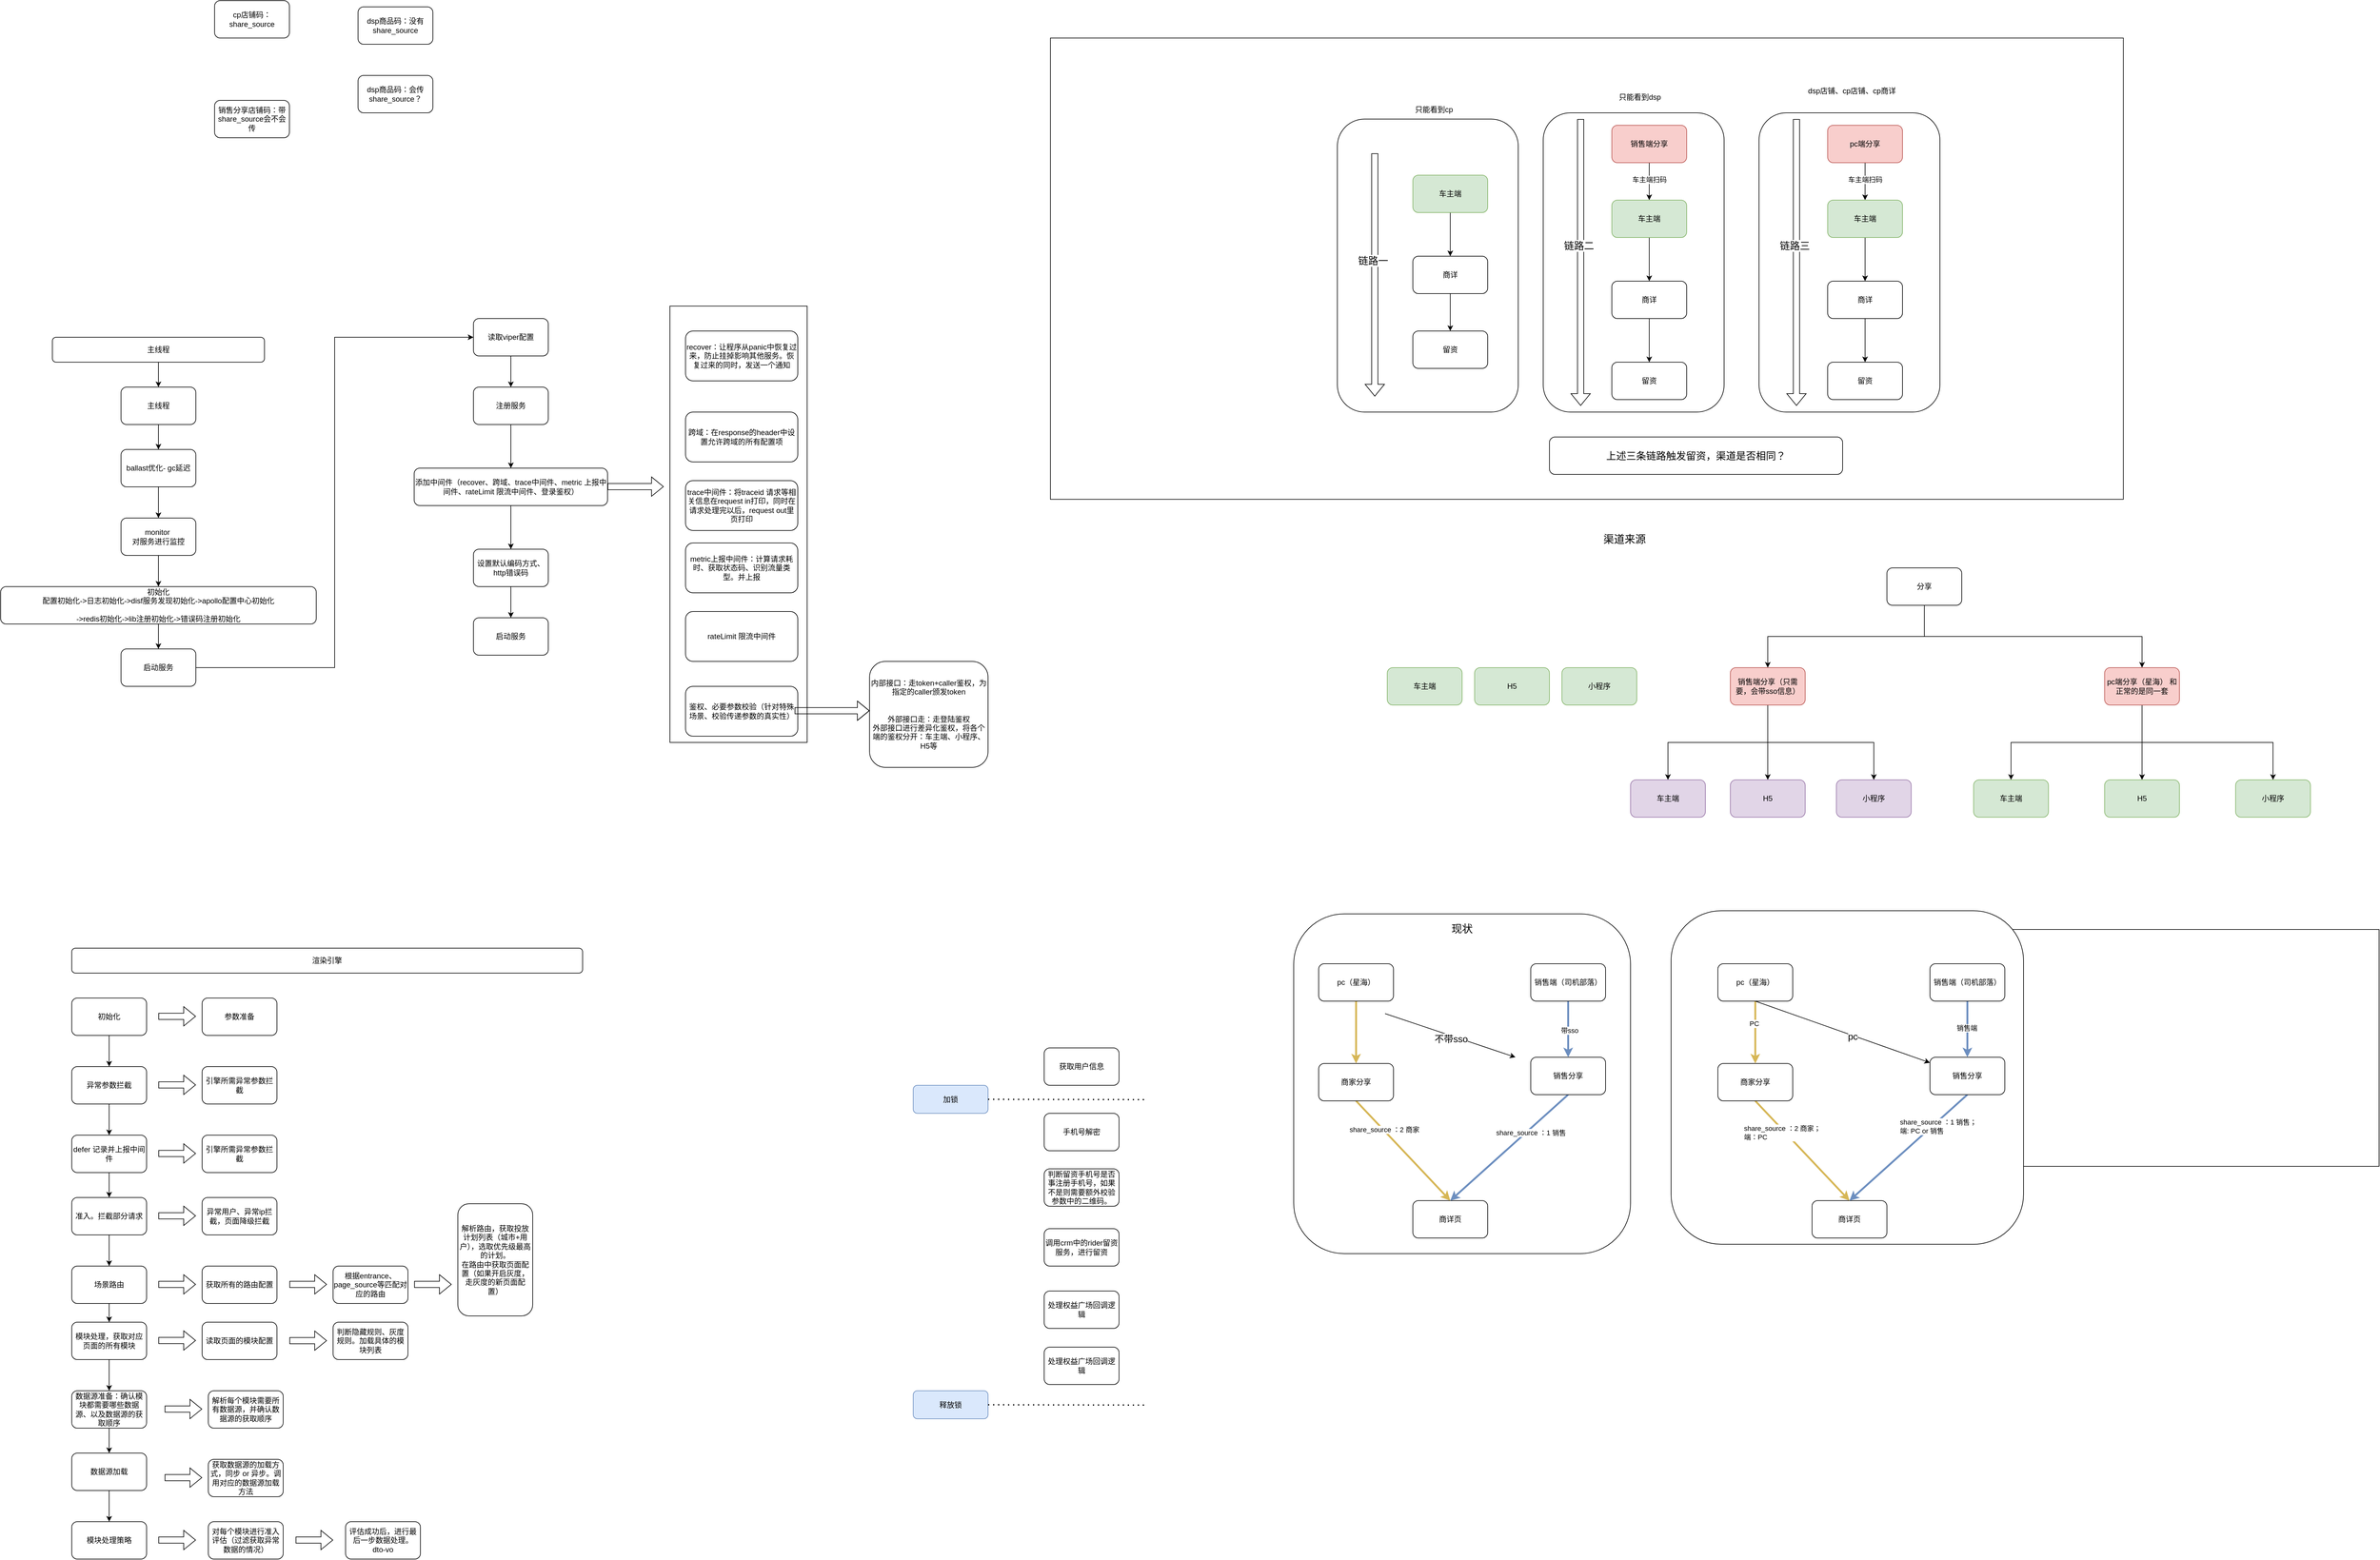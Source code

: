 <mxfile version="24.5.2" type="github">
  <diagram name="第 1 页" id="m2qNsplwGHYHztVNJcIK">
    <mxGraphModel dx="1026" dy="1820" grid="1" gridSize="10" guides="1" tooltips="1" connect="1" arrows="1" fold="1" page="1" pageScale="1" pageWidth="827" pageHeight="1169" math="0" shadow="0">
      <root>
        <mxCell id="0" />
        <mxCell id="1" parent="0" />
        <mxCell id="RBHkO7N98Kv7FP020_PO-78" value="" style="rounded=0;whiteSpace=wrap;html=1;" parent="1" vertex="1">
          <mxGeometry x="1900" y="-120" width="1720" height="740" as="geometry" />
        </mxCell>
        <mxCell id="RBHkO7N98Kv7FP020_PO-65" value="" style="rounded=1;whiteSpace=wrap;html=1;" parent="1" vertex="1">
          <mxGeometry x="2690" width="290" height="480" as="geometry" />
        </mxCell>
        <mxCell id="RBHkO7N98Kv7FP020_PO-64" value="" style="rounded=1;whiteSpace=wrap;html=1;" parent="1" vertex="1">
          <mxGeometry x="2360" y="10" width="290" height="470" as="geometry" />
        </mxCell>
        <mxCell id="RBHkO7N98Kv7FP020_PO-39" value="" style="rounded=0;whiteSpace=wrap;html=1;" parent="1" vertex="1">
          <mxGeometry x="2950" y="1310" width="1080" height="380" as="geometry" />
        </mxCell>
        <mxCell id="RBHkO7N98Kv7FP020_PO-33" value="" style="rounded=1;whiteSpace=wrap;html=1;" parent="1" vertex="1">
          <mxGeometry x="2895" y="1280" width="565" height="535" as="geometry" />
        </mxCell>
        <mxCell id="RBHkO7N98Kv7FP020_PO-32" value="" style="rounded=1;whiteSpace=wrap;html=1;" parent="1" vertex="1">
          <mxGeometry x="2290" y="1285" width="540" height="545" as="geometry" />
        </mxCell>
        <mxCell id="95k89rPFp5nztIDtfaFW-7" value="" style="rounded=0;whiteSpace=wrap;html=1;" parent="1" vertex="1">
          <mxGeometry x="1290" y="310" width="220" height="700" as="geometry" />
        </mxCell>
        <mxCell id="81ZPTf6w29WsHrpijZJo-10" style="edgeStyle=orthogonalEdgeStyle;rounded=0;orthogonalLoop=1;jettySize=auto;html=1;exitX=0.5;exitY=1;exitDx=0;exitDy=0;" parent="1" source="81ZPTf6w29WsHrpijZJo-3" target="81ZPTf6w29WsHrpijZJo-5" edge="1">
          <mxGeometry relative="1" as="geometry" />
        </mxCell>
        <mxCell id="81ZPTf6w29WsHrpijZJo-3" value="主线程" style="rounded=1;whiteSpace=wrap;html=1;" parent="1" vertex="1">
          <mxGeometry x="300" y="360" width="340" height="40" as="geometry" />
        </mxCell>
        <mxCell id="81ZPTf6w29WsHrpijZJo-12" style="edgeStyle=orthogonalEdgeStyle;rounded=0;orthogonalLoop=1;jettySize=auto;html=1;exitX=0.5;exitY=1;exitDx=0;exitDy=0;entryX=0.5;entryY=0;entryDx=0;entryDy=0;" parent="1" source="81ZPTf6w29WsHrpijZJo-4" target="81ZPTf6w29WsHrpijZJo-7" edge="1">
          <mxGeometry relative="1" as="geometry" />
        </mxCell>
        <mxCell id="81ZPTf6w29WsHrpijZJo-4" value="ballast优化- gc延迟" style="rounded=1;whiteSpace=wrap;html=1;" parent="1" vertex="1">
          <mxGeometry x="410" y="540" width="120" height="60" as="geometry" />
        </mxCell>
        <mxCell id="81ZPTf6w29WsHrpijZJo-11" style="edgeStyle=orthogonalEdgeStyle;rounded=0;orthogonalLoop=1;jettySize=auto;html=1;exitX=0.5;exitY=1;exitDx=0;exitDy=0;entryX=0.5;entryY=0;entryDx=0;entryDy=0;" parent="1" source="81ZPTf6w29WsHrpijZJo-5" target="81ZPTf6w29WsHrpijZJo-4" edge="1">
          <mxGeometry relative="1" as="geometry" />
        </mxCell>
        <mxCell id="81ZPTf6w29WsHrpijZJo-5" value="主线程" style="rounded=1;whiteSpace=wrap;html=1;" parent="1" vertex="1">
          <mxGeometry x="410" y="440" width="120" height="60" as="geometry" />
        </mxCell>
        <mxCell id="81ZPTf6w29WsHrpijZJo-19" style="edgeStyle=orthogonalEdgeStyle;rounded=0;orthogonalLoop=1;jettySize=auto;html=1;exitX=0.5;exitY=1;exitDx=0;exitDy=0;" parent="1" source="81ZPTf6w29WsHrpijZJo-6" target="81ZPTf6w29WsHrpijZJo-15" edge="1">
          <mxGeometry relative="1" as="geometry" />
        </mxCell>
        <mxCell id="81ZPTf6w29WsHrpijZJo-6" value="读取viper配置" style="rounded=1;whiteSpace=wrap;html=1;" parent="1" vertex="1">
          <mxGeometry x="975" y="330" width="120" height="60" as="geometry" />
        </mxCell>
        <mxCell id="81ZPTf6w29WsHrpijZJo-13" style="edgeStyle=orthogonalEdgeStyle;rounded=0;orthogonalLoop=1;jettySize=auto;html=1;exitX=0.5;exitY=1;exitDx=0;exitDy=0;entryX=0.5;entryY=0;entryDx=0;entryDy=0;" parent="1" source="81ZPTf6w29WsHrpijZJo-7" target="81ZPTf6w29WsHrpijZJo-8" edge="1">
          <mxGeometry relative="1" as="geometry" />
        </mxCell>
        <mxCell id="81ZPTf6w29WsHrpijZJo-7" value="monitor&amp;nbsp;&lt;div&gt;对服务进行监控&lt;/div&gt;" style="rounded=1;whiteSpace=wrap;html=1;" parent="1" vertex="1">
          <mxGeometry x="410" y="650" width="120" height="60" as="geometry" />
        </mxCell>
        <mxCell id="81ZPTf6w29WsHrpijZJo-14" style="edgeStyle=orthogonalEdgeStyle;rounded=0;orthogonalLoop=1;jettySize=auto;html=1;exitX=0.5;exitY=1;exitDx=0;exitDy=0;" parent="1" source="81ZPTf6w29WsHrpijZJo-8" target="81ZPTf6w29WsHrpijZJo-9" edge="1">
          <mxGeometry relative="1" as="geometry" />
        </mxCell>
        <mxCell id="81ZPTf6w29WsHrpijZJo-8" value="初始化&lt;div&gt;&lt;div&gt;配置初始化-&amp;gt;日志初始化-&amp;gt;disf服务发现初始化-&amp;gt;apollo配置中心初始化&lt;/div&gt;&lt;div&gt;&amp;nbsp; &amp;nbsp;&amp;nbsp;&lt;/div&gt;&lt;div&gt;-&amp;gt;redis初始化-&amp;gt;lib注册初始化-&amp;gt;错误码注册初始化&lt;/div&gt;&lt;/div&gt;" style="rounded=1;whiteSpace=wrap;html=1;" parent="1" vertex="1">
          <mxGeometry x="217" y="760" width="506" height="60" as="geometry" />
        </mxCell>
        <mxCell id="81ZPTf6w29WsHrpijZJo-18" style="rounded=0;orthogonalLoop=1;jettySize=auto;html=1;exitX=1;exitY=0.5;exitDx=0;exitDy=0;entryX=0;entryY=0.5;entryDx=0;entryDy=0;edgeStyle=orthogonalEdgeStyle;" parent="1" source="81ZPTf6w29WsHrpijZJo-9" target="81ZPTf6w29WsHrpijZJo-6" edge="1">
          <mxGeometry relative="1" as="geometry" />
        </mxCell>
        <mxCell id="81ZPTf6w29WsHrpijZJo-9" value="启动服务" style="rounded=1;whiteSpace=wrap;html=1;" parent="1" vertex="1">
          <mxGeometry x="410" y="860" width="120" height="60" as="geometry" />
        </mxCell>
        <mxCell id="81ZPTf6w29WsHrpijZJo-20" style="edgeStyle=orthogonalEdgeStyle;rounded=0;orthogonalLoop=1;jettySize=auto;html=1;exitX=0.5;exitY=1;exitDx=0;exitDy=0;" parent="1" source="81ZPTf6w29WsHrpijZJo-15" target="81ZPTf6w29WsHrpijZJo-16" edge="1">
          <mxGeometry relative="1" as="geometry" />
        </mxCell>
        <mxCell id="81ZPTf6w29WsHrpijZJo-15" value="注册服务" style="rounded=1;whiteSpace=wrap;html=1;" parent="1" vertex="1">
          <mxGeometry x="975" y="440" width="120" height="60" as="geometry" />
        </mxCell>
        <mxCell id="81ZPTf6w29WsHrpijZJo-21" style="edgeStyle=orthogonalEdgeStyle;rounded=0;orthogonalLoop=1;jettySize=auto;html=1;exitX=0.5;exitY=1;exitDx=0;exitDy=0;entryX=0.5;entryY=0;entryDx=0;entryDy=0;" parent="1" source="81ZPTf6w29WsHrpijZJo-16" target="81ZPTf6w29WsHrpijZJo-17" edge="1">
          <mxGeometry relative="1" as="geometry" />
        </mxCell>
        <mxCell id="81ZPTf6w29WsHrpijZJo-16" value="添加中间件（recover、跨域、trace中间件、metric 上报中间件、rateLimit 限流中间件、登录鉴权）" style="rounded=1;whiteSpace=wrap;html=1;" parent="1" vertex="1">
          <mxGeometry x="880" y="570" width="310" height="60" as="geometry" />
        </mxCell>
        <mxCell id="gUGXTbBGe3uuQuenIkA3-2" style="edgeStyle=orthogonalEdgeStyle;rounded=0;orthogonalLoop=1;jettySize=auto;html=1;exitX=0.5;exitY=1;exitDx=0;exitDy=0;" parent="1" source="81ZPTf6w29WsHrpijZJo-17" target="gUGXTbBGe3uuQuenIkA3-1" edge="1">
          <mxGeometry relative="1" as="geometry" />
        </mxCell>
        <mxCell id="81ZPTf6w29WsHrpijZJo-17" value="设置默认编码方式、http错误码" style="rounded=1;whiteSpace=wrap;html=1;" parent="1" vertex="1">
          <mxGeometry x="975" y="700" width="120" height="60" as="geometry" />
        </mxCell>
        <mxCell id="gUGXTbBGe3uuQuenIkA3-1" value="启动服务" style="rounded=1;whiteSpace=wrap;html=1;" parent="1" vertex="1">
          <mxGeometry x="975" y="810" width="120" height="60" as="geometry" />
        </mxCell>
        <mxCell id="gUGXTbBGe3uuQuenIkA3-3" value="渲染引擎" style="rounded=1;whiteSpace=wrap;html=1;" parent="1" vertex="1">
          <mxGeometry x="331" y="1340" width="819" height="40" as="geometry" />
        </mxCell>
        <mxCell id="gUGXTbBGe3uuQuenIkA3-8" value="" style="shape=flexArrow;endArrow=classic;html=1;rounded=0;" parent="1" edge="1">
          <mxGeometry width="50" height="50" relative="1" as="geometry">
            <mxPoint x="1190" y="599.58" as="sourcePoint" />
            <mxPoint x="1280" y="599.58" as="targetPoint" />
          </mxGeometry>
        </mxCell>
        <mxCell id="gUGXTbBGe3uuQuenIkA3-9" value="recover：让程序从panic中恢复过来，防止挂掉影响其他服务。恢复过来的同时，发送一个通知" style="rounded=1;whiteSpace=wrap;html=1;" parent="1" vertex="1">
          <mxGeometry x="1315" y="350" width="180" height="80" as="geometry" />
        </mxCell>
        <mxCell id="gUGXTbBGe3uuQuenIkA3-10" value="trace中间件：将traceid 请求等相关信息在request in打印，同时在请求处理完以后，request out里页打印" style="rounded=1;whiteSpace=wrap;html=1;" parent="1" vertex="1">
          <mxGeometry x="1315" y="590" width="180" height="80" as="geometry" />
        </mxCell>
        <mxCell id="gUGXTbBGe3uuQuenIkA3-11" value="跨域：在response的header中设置允许跨域的所有配置项" style="rounded=1;whiteSpace=wrap;html=1;" parent="1" vertex="1">
          <mxGeometry x="1315" y="480" width="180" height="80" as="geometry" />
        </mxCell>
        <mxCell id="95k89rPFp5nztIDtfaFW-2" value="metric上报中间件：计算请求耗时、获取状态码、识别流量类型。并上报" style="rounded=1;whiteSpace=wrap;html=1;" parent="1" vertex="1">
          <mxGeometry x="1315" y="690" width="180" height="80" as="geometry" />
        </mxCell>
        <mxCell id="95k89rPFp5nztIDtfaFW-3" value="rateLimit 限流中间件" style="rounded=1;whiteSpace=wrap;html=1;" parent="1" vertex="1">
          <mxGeometry x="1315" y="800" width="180" height="80" as="geometry" />
        </mxCell>
        <mxCell id="95k89rPFp5nztIDtfaFW-4" value="鉴权、必要参数校验（针对特殊场景、校验传递参数的真实性）" style="rounded=1;whiteSpace=wrap;html=1;" parent="1" vertex="1">
          <mxGeometry x="1315" y="920" width="180" height="80" as="geometry" />
        </mxCell>
        <mxCell id="95k89rPFp5nztIDtfaFW-5" value="" style="shape=flexArrow;endArrow=classic;html=1;rounded=0;" parent="1" edge="1">
          <mxGeometry width="50" height="50" relative="1" as="geometry">
            <mxPoint x="1490" y="959.17" as="sourcePoint" />
            <mxPoint x="1610" y="959.17" as="targetPoint" />
            <Array as="points">
              <mxPoint x="1505" y="959.17" />
            </Array>
          </mxGeometry>
        </mxCell>
        <mxCell id="95k89rPFp5nztIDtfaFW-6" value="内部接口：走token+caller鉴权，为指定的caller颁发token&lt;div&gt;&lt;span style=&quot;background-color: initial;&quot;&gt;&lt;br&gt;&lt;/span&gt;&lt;/div&gt;&lt;div&gt;&lt;span style=&quot;background-color: initial;&quot;&gt;&lt;br&gt;&lt;/span&gt;&lt;/div&gt;&lt;div&gt;&lt;span style=&quot;background-color: initial;&quot;&gt;外部接口走：走登陆鉴权&lt;/span&gt;&lt;div&gt;外部接口进行差异化鉴权，将各个端的鉴权分开：车主端、小程序、H5等&lt;/div&gt;&lt;/div&gt;" style="rounded=1;whiteSpace=wrap;html=1;" parent="1" vertex="1">
          <mxGeometry x="1610" y="880" width="190" height="170" as="geometry" />
        </mxCell>
        <mxCell id="95k89rPFp5nztIDtfaFW-16" style="edgeStyle=orthogonalEdgeStyle;rounded=0;orthogonalLoop=1;jettySize=auto;html=1;exitX=0.5;exitY=1;exitDx=0;exitDy=0;" parent="1" source="95k89rPFp5nztIDtfaFW-9" target="95k89rPFp5nztIDtfaFW-10" edge="1">
          <mxGeometry relative="1" as="geometry" />
        </mxCell>
        <mxCell id="95k89rPFp5nztIDtfaFW-9" value="初始化" style="rounded=1;whiteSpace=wrap;html=1;" parent="1" vertex="1">
          <mxGeometry x="331" y="1420" width="120" height="60" as="geometry" />
        </mxCell>
        <mxCell id="95k89rPFp5nztIDtfaFW-17" style="edgeStyle=orthogonalEdgeStyle;rounded=0;orthogonalLoop=1;jettySize=auto;html=1;exitX=0.5;exitY=1;exitDx=0;exitDy=0;" parent="1" source="95k89rPFp5nztIDtfaFW-10" target="95k89rPFp5nztIDtfaFW-11" edge="1">
          <mxGeometry relative="1" as="geometry" />
        </mxCell>
        <mxCell id="95k89rPFp5nztIDtfaFW-10" value="异常参数拦截" style="rounded=1;whiteSpace=wrap;html=1;" parent="1" vertex="1">
          <mxGeometry x="331" y="1530" width="120" height="60" as="geometry" />
        </mxCell>
        <mxCell id="95k89rPFp5nztIDtfaFW-18" style="edgeStyle=orthogonalEdgeStyle;rounded=0;orthogonalLoop=1;jettySize=auto;html=1;exitX=0.5;exitY=1;exitDx=0;exitDy=0;" parent="1" source="95k89rPFp5nztIDtfaFW-11" target="95k89rPFp5nztIDtfaFW-12" edge="1">
          <mxGeometry relative="1" as="geometry" />
        </mxCell>
        <mxCell id="95k89rPFp5nztIDtfaFW-11" value="defer 记录并上报中间件" style="rounded=1;whiteSpace=wrap;html=1;" parent="1" vertex="1">
          <mxGeometry x="331" y="1640" width="120" height="60" as="geometry" />
        </mxCell>
        <mxCell id="95k89rPFp5nztIDtfaFW-19" style="edgeStyle=orthogonalEdgeStyle;rounded=0;orthogonalLoop=1;jettySize=auto;html=1;exitX=0.5;exitY=1;exitDx=0;exitDy=0;" parent="1" source="95k89rPFp5nztIDtfaFW-12" target="95k89rPFp5nztIDtfaFW-13" edge="1">
          <mxGeometry relative="1" as="geometry" />
        </mxCell>
        <mxCell id="95k89rPFp5nztIDtfaFW-12" value="准入。拦截部分请求&lt;span style=&quot;color: rgba(0, 0, 0, 0); font-family: monospace; font-size: 0px; text-align: start; text-wrap: nowrap;&quot;&gt;%3CmxGraphModel%3E%3Croot%3E%3CmxCell%20id%3D%220%22%2F%3E%3CmxCell%20id%3D%221%22%20parent%3D%220%22%2F%3E%3CmxCell%20id%3D%222%22%20value%3D%22defer%20%E8%AE%B0%E5%BD%95%E5%B9%B6%E4%B8%8A%E6%8A%A5%E4%B8%AD%E9%97%B4%E4%BB%B6%22%20style%3D%22rounded%3D1%3BwhiteSpace%3Dwrap%3Bhtml%3D1%3B%22%20vertex%3D%221%22%20parent%3D%221%22%3E%3CmxGeometry%20x%3D%22680%22%20y%3D%221420%22%20width%3D%22120%22%20height%3D%2260%22%20as%3D%22geometry%22%2F%3E%3C%2FmxCell%3E%3C%2Froot%3E%3C%2FmxGraphModel%3E&lt;/span&gt;" style="rounded=1;whiteSpace=wrap;html=1;" parent="1" vertex="1">
          <mxGeometry x="331" y="1740" width="120" height="60" as="geometry" />
        </mxCell>
        <mxCell id="95k89rPFp5nztIDtfaFW-20" style="edgeStyle=orthogonalEdgeStyle;rounded=0;orthogonalLoop=1;jettySize=auto;html=1;exitX=0.5;exitY=1;exitDx=0;exitDy=0;" parent="1" source="95k89rPFp5nztIDtfaFW-13" target="95k89rPFp5nztIDtfaFW-14" edge="1">
          <mxGeometry relative="1" as="geometry" />
        </mxCell>
        <mxCell id="95k89rPFp5nztIDtfaFW-13" value="场景路由" style="rounded=1;whiteSpace=wrap;html=1;" parent="1" vertex="1">
          <mxGeometry x="331" y="1850" width="120" height="60" as="geometry" />
        </mxCell>
        <mxCell id="95k89rPFp5nztIDtfaFW-21" style="edgeStyle=orthogonalEdgeStyle;rounded=0;orthogonalLoop=1;jettySize=auto;html=1;exitX=0.5;exitY=1;exitDx=0;exitDy=0;" parent="1" source="95k89rPFp5nztIDtfaFW-14" target="95k89rPFp5nztIDtfaFW-22" edge="1">
          <mxGeometry relative="1" as="geometry">
            <mxPoint x="391.0" y="2050" as="targetPoint" />
          </mxGeometry>
        </mxCell>
        <mxCell id="95k89rPFp5nztIDtfaFW-14" value="模块处理，获取对应页面的所有模块" style="rounded=1;whiteSpace=wrap;html=1;" parent="1" vertex="1">
          <mxGeometry x="331" y="1940" width="120" height="60" as="geometry" />
        </mxCell>
        <mxCell id="95k89rPFp5nztIDtfaFW-25" style="edgeStyle=orthogonalEdgeStyle;rounded=0;orthogonalLoop=1;jettySize=auto;html=1;exitX=0.5;exitY=1;exitDx=0;exitDy=0;" parent="1" source="95k89rPFp5nztIDtfaFW-22" target="95k89rPFp5nztIDtfaFW-24" edge="1">
          <mxGeometry relative="1" as="geometry" />
        </mxCell>
        <mxCell id="95k89rPFp5nztIDtfaFW-22" value="数据源准备：确认模块都需要哪些数据源、以及数据源的获取顺序" style="rounded=1;whiteSpace=wrap;html=1;" parent="1" vertex="1">
          <mxGeometry x="331" y="2050" width="120" height="60" as="geometry" />
        </mxCell>
        <mxCell id="95k89rPFp5nztIDtfaFW-27" style="edgeStyle=orthogonalEdgeStyle;rounded=0;orthogonalLoop=1;jettySize=auto;html=1;exitX=0.5;exitY=1;exitDx=0;exitDy=0;" parent="1" source="95k89rPFp5nztIDtfaFW-24" target="95k89rPFp5nztIDtfaFW-26" edge="1">
          <mxGeometry relative="1" as="geometry" />
        </mxCell>
        <mxCell id="95k89rPFp5nztIDtfaFW-24" value="数据源加载" style="rounded=1;whiteSpace=wrap;html=1;" parent="1" vertex="1">
          <mxGeometry x="331" y="2150" width="120" height="60" as="geometry" />
        </mxCell>
        <mxCell id="95k89rPFp5nztIDtfaFW-26" value="模块处理策略" style="rounded=1;whiteSpace=wrap;html=1;" parent="1" vertex="1">
          <mxGeometry x="331" y="2260" width="120" height="60" as="geometry" />
        </mxCell>
        <mxCell id="95k89rPFp5nztIDtfaFW-29" value="" style="shape=flexArrow;endArrow=classic;html=1;rounded=0;" parent="1" edge="1">
          <mxGeometry width="50" height="50" relative="1" as="geometry">
            <mxPoint x="470" y="1449.33" as="sourcePoint" />
            <mxPoint x="530" y="1449.33" as="targetPoint" />
          </mxGeometry>
        </mxCell>
        <mxCell id="95k89rPFp5nztIDtfaFW-30" value="参数准备" style="rounded=1;whiteSpace=wrap;html=1;" parent="1" vertex="1">
          <mxGeometry x="540" y="1420" width="120" height="60" as="geometry" />
        </mxCell>
        <mxCell id="95k89rPFp5nztIDtfaFW-31" value="" style="shape=flexArrow;endArrow=classic;html=1;rounded=0;" parent="1" edge="1">
          <mxGeometry width="50" height="50" relative="1" as="geometry">
            <mxPoint x="470" y="1559.33" as="sourcePoint" />
            <mxPoint x="530" y="1559.33" as="targetPoint" />
          </mxGeometry>
        </mxCell>
        <mxCell id="95k89rPFp5nztIDtfaFW-32" value="引擎所需异常参数拦截" style="rounded=1;whiteSpace=wrap;html=1;" parent="1" vertex="1">
          <mxGeometry x="540" y="1530" width="120" height="60" as="geometry" />
        </mxCell>
        <mxCell id="95k89rPFp5nztIDtfaFW-33" value="" style="shape=flexArrow;endArrow=classic;html=1;rounded=0;" parent="1" edge="1">
          <mxGeometry width="50" height="50" relative="1" as="geometry">
            <mxPoint x="470" y="1669.33" as="sourcePoint" />
            <mxPoint x="530" y="1669.33" as="targetPoint" />
          </mxGeometry>
        </mxCell>
        <mxCell id="95k89rPFp5nztIDtfaFW-34" value="引擎所需异常参数拦截" style="rounded=1;whiteSpace=wrap;html=1;" parent="1" vertex="1">
          <mxGeometry x="540" y="1640" width="120" height="60" as="geometry" />
        </mxCell>
        <mxCell id="95k89rPFp5nztIDtfaFW-35" value="" style="shape=flexArrow;endArrow=classic;html=1;rounded=0;" parent="1" edge="1">
          <mxGeometry width="50" height="50" relative="1" as="geometry">
            <mxPoint x="470" y="1769.33" as="sourcePoint" />
            <mxPoint x="530" y="1769.33" as="targetPoint" />
          </mxGeometry>
        </mxCell>
        <mxCell id="95k89rPFp5nztIDtfaFW-36" value="异常用户、异常ip拦截，页面降级拦截" style="rounded=1;whiteSpace=wrap;html=1;" parent="1" vertex="1">
          <mxGeometry x="540" y="1740" width="120" height="60" as="geometry" />
        </mxCell>
        <mxCell id="95k89rPFp5nztIDtfaFW-38" value="" style="shape=flexArrow;endArrow=classic;html=1;rounded=0;" parent="1" edge="1">
          <mxGeometry width="50" height="50" relative="1" as="geometry">
            <mxPoint x="470" y="1879.33" as="sourcePoint" />
            <mxPoint x="530" y="1879.33" as="targetPoint" />
          </mxGeometry>
        </mxCell>
        <mxCell id="95k89rPFp5nztIDtfaFW-39" value="获取所有的路由配置" style="rounded=1;whiteSpace=wrap;html=1;" parent="1" vertex="1">
          <mxGeometry x="540" y="1850" width="120" height="60" as="geometry" />
        </mxCell>
        <mxCell id="95k89rPFp5nztIDtfaFW-41" value="" style="shape=flexArrow;endArrow=classic;html=1;rounded=0;" parent="1" edge="1">
          <mxGeometry width="50" height="50" relative="1" as="geometry">
            <mxPoint x="680" y="1879.33" as="sourcePoint" />
            <mxPoint x="740" y="1879.33" as="targetPoint" />
          </mxGeometry>
        </mxCell>
        <mxCell id="95k89rPFp5nztIDtfaFW-42" value="根据entrance、page_source等匹配对应的路由" style="rounded=1;whiteSpace=wrap;html=1;" parent="1" vertex="1">
          <mxGeometry x="750" y="1850" width="120" height="60" as="geometry" />
        </mxCell>
        <mxCell id="95k89rPFp5nztIDtfaFW-44" value="" style="shape=flexArrow;endArrow=classic;html=1;rounded=0;" parent="1" edge="1">
          <mxGeometry width="50" height="50" relative="1" as="geometry">
            <mxPoint x="880" y="1879.33" as="sourcePoint" />
            <mxPoint x="940" y="1879.33" as="targetPoint" />
          </mxGeometry>
        </mxCell>
        <mxCell id="95k89rPFp5nztIDtfaFW-45" value="解析路由，获取投放计划列表（城市+用户），选取优先级最高的计划。&lt;div&gt;在路由中获取页面配置（如果开启灰度，走灰度的新页面配置）&lt;br&gt;&lt;/div&gt;" style="rounded=1;whiteSpace=wrap;html=1;" parent="1" vertex="1">
          <mxGeometry x="950" y="1750" width="120" height="180" as="geometry" />
        </mxCell>
        <mxCell id="95k89rPFp5nztIDtfaFW-48" value="" style="shape=flexArrow;endArrow=classic;html=1;rounded=0;" parent="1" edge="1">
          <mxGeometry width="50" height="50" relative="1" as="geometry">
            <mxPoint x="470" y="1969.33" as="sourcePoint" />
            <mxPoint x="530" y="1969.33" as="targetPoint" />
          </mxGeometry>
        </mxCell>
        <mxCell id="95k89rPFp5nztIDtfaFW-49" value="读取页面的模块配置" style="rounded=1;whiteSpace=wrap;html=1;" parent="1" vertex="1">
          <mxGeometry x="540" y="1940" width="120" height="60" as="geometry" />
        </mxCell>
        <mxCell id="95k89rPFp5nztIDtfaFW-50" value="判断隐藏规则、灰度规则。加载具体的模块列表" style="rounded=1;whiteSpace=wrap;html=1;" parent="1" vertex="1">
          <mxGeometry x="750" y="1940" width="120" height="60" as="geometry" />
        </mxCell>
        <mxCell id="95k89rPFp5nztIDtfaFW-51" value="" style="shape=flexArrow;endArrow=classic;html=1;rounded=0;" parent="1" edge="1">
          <mxGeometry width="50" height="50" relative="1" as="geometry">
            <mxPoint x="680" y="1969.62" as="sourcePoint" />
            <mxPoint x="740" y="1969.62" as="targetPoint" />
          </mxGeometry>
        </mxCell>
        <mxCell id="95k89rPFp5nztIDtfaFW-54" value="" style="shape=flexArrow;endArrow=classic;html=1;rounded=0;" parent="1" edge="1">
          <mxGeometry width="50" height="50" relative="1" as="geometry">
            <mxPoint x="480" y="2079.33" as="sourcePoint" />
            <mxPoint x="540" y="2079.33" as="targetPoint" />
          </mxGeometry>
        </mxCell>
        <mxCell id="95k89rPFp5nztIDtfaFW-55" value="解析每个模块需要所有数据源，并确认数据源的获取顺序" style="rounded=1;whiteSpace=wrap;html=1;" parent="1" vertex="1">
          <mxGeometry x="550" y="2050" width="120" height="60" as="geometry" />
        </mxCell>
        <mxCell id="95k89rPFp5nztIDtfaFW-57" value="" style="shape=flexArrow;endArrow=classic;html=1;rounded=0;" parent="1" edge="1">
          <mxGeometry width="50" height="50" relative="1" as="geometry">
            <mxPoint x="480" y="2189.33" as="sourcePoint" />
            <mxPoint x="540" y="2189.33" as="targetPoint" />
          </mxGeometry>
        </mxCell>
        <mxCell id="95k89rPFp5nztIDtfaFW-58" value="获取数据源的加载方式，同步 or 异步。调用对应的数据源加载方法" style="rounded=1;whiteSpace=wrap;html=1;" parent="1" vertex="1">
          <mxGeometry x="550" y="2160" width="120" height="60" as="geometry" />
        </mxCell>
        <mxCell id="95k89rPFp5nztIDtfaFW-59" value="对每个模块进行准入评估（过滤获取异常数据的情况）" style="rounded=1;whiteSpace=wrap;html=1;" parent="1" vertex="1">
          <mxGeometry x="550" y="2260" width="120" height="60" as="geometry" />
        </mxCell>
        <mxCell id="95k89rPFp5nztIDtfaFW-60" value="" style="shape=flexArrow;endArrow=classic;html=1;rounded=0;" parent="1" edge="1">
          <mxGeometry width="50" height="50" relative="1" as="geometry">
            <mxPoint x="470" y="2289.47" as="sourcePoint" />
            <mxPoint x="530" y="2289.47" as="targetPoint" />
          </mxGeometry>
        </mxCell>
        <mxCell id="95k89rPFp5nztIDtfaFW-61" value="评估成功后，进行最后一步数据处理。&lt;div&gt;dto-vo&lt;/div&gt;" style="rounded=1;whiteSpace=wrap;html=1;" parent="1" vertex="1">
          <mxGeometry x="770" y="2260" width="120" height="60" as="geometry" />
        </mxCell>
        <mxCell id="95k89rPFp5nztIDtfaFW-62" value="" style="shape=flexArrow;endArrow=classic;html=1;rounded=0;" parent="1" edge="1">
          <mxGeometry width="50" height="50" relative="1" as="geometry">
            <mxPoint x="690" y="2289.47" as="sourcePoint" />
            <mxPoint x="750" y="2289.47" as="targetPoint" />
          </mxGeometry>
        </mxCell>
        <mxCell id="RKi0RXdLV3BBvAYUonXw-1" value="获取用户信息" style="rounded=1;whiteSpace=wrap;html=1;" parent="1" vertex="1">
          <mxGeometry x="1890" y="1500" width="120" height="60" as="geometry" />
        </mxCell>
        <mxCell id="RKi0RXdLV3BBvAYUonXw-2" value="加锁" style="rounded=1;whiteSpace=wrap;html=1;fillColor=#dae8fc;strokeColor=#6c8ebf;" parent="1" vertex="1">
          <mxGeometry x="1680" y="1560" width="120" height="45" as="geometry" />
        </mxCell>
        <mxCell id="RKi0RXdLV3BBvAYUonXw-3" value="手机号解密" style="rounded=1;whiteSpace=wrap;html=1;" parent="1" vertex="1">
          <mxGeometry x="1890" y="1605" width="120" height="60" as="geometry" />
        </mxCell>
        <mxCell id="RKi0RXdLV3BBvAYUonXw-4" value="" style="endArrow=none;dashed=1;html=1;dashPattern=1 3;strokeWidth=2;rounded=0;exitX=1;exitY=0.5;exitDx=0;exitDy=0;" parent="1" source="RKi0RXdLV3BBvAYUonXw-2" edge="1">
          <mxGeometry width="50" height="50" relative="1" as="geometry">
            <mxPoint x="1800" y="1705" as="sourcePoint" />
            <mxPoint x="2050" y="1583" as="targetPoint" />
          </mxGeometry>
        </mxCell>
        <mxCell id="RKi0RXdLV3BBvAYUonXw-5" value="判断留资手机号是否事注册手机号，如果不是则需要额外校验参数中的二维码。" style="rounded=1;whiteSpace=wrap;html=1;" parent="1" vertex="1">
          <mxGeometry x="1890" y="1694" width="120" height="60" as="geometry" />
        </mxCell>
        <mxCell id="RKi0RXdLV3BBvAYUonXw-6" value="调用crm中的rider留资服务，进行留资" style="rounded=1;whiteSpace=wrap;html=1;" parent="1" vertex="1">
          <mxGeometry x="1890" y="1790" width="120" height="60" as="geometry" />
        </mxCell>
        <mxCell id="RKi0RXdLV3BBvAYUonXw-7" value="处理权益广场回调逻辑" style="rounded=1;whiteSpace=wrap;html=1;" parent="1" vertex="1">
          <mxGeometry x="1890" y="1890" width="120" height="60" as="geometry" />
        </mxCell>
        <mxCell id="RKi0RXdLV3BBvAYUonXw-8" value="释放锁" style="rounded=1;whiteSpace=wrap;html=1;fillColor=#dae8fc;strokeColor=#6c8ebf;" parent="1" vertex="1">
          <mxGeometry x="1680" y="2050" width="120" height="45" as="geometry" />
        </mxCell>
        <mxCell id="RKi0RXdLV3BBvAYUonXw-9" value="" style="endArrow=none;dashed=1;html=1;dashPattern=1 3;strokeWidth=2;rounded=0;exitX=1;exitY=0.5;exitDx=0;exitDy=0;" parent="1" source="RKi0RXdLV3BBvAYUonXw-8" edge="1">
          <mxGeometry width="50" height="50" relative="1" as="geometry">
            <mxPoint x="1800" y="2195" as="sourcePoint" />
            <mxPoint x="2050" y="2073" as="targetPoint" />
          </mxGeometry>
        </mxCell>
        <mxCell id="RKi0RXdLV3BBvAYUonXw-10" value="处理权益广场回调逻辑" style="rounded=1;whiteSpace=wrap;html=1;" parent="1" vertex="1">
          <mxGeometry x="1890" y="1980" width="120" height="60" as="geometry" />
        </mxCell>
        <mxCell id="RBHkO7N98Kv7FP020_PO-2" value="商详页" style="rounded=1;whiteSpace=wrap;html=1;" parent="1" vertex="1">
          <mxGeometry x="2481" y="1745" width="120" height="60" as="geometry" />
        </mxCell>
        <mxCell id="RBHkO7N98Kv7FP020_PO-11" style="rounded=0;orthogonalLoop=1;jettySize=auto;html=1;exitX=0.5;exitY=1;exitDx=0;exitDy=0;entryX=0.5;entryY=0;entryDx=0;entryDy=0;strokeWidth=3;fillColor=#fff2cc;strokeColor=#d6b656;" parent="1" source="RBHkO7N98Kv7FP020_PO-4" target="RBHkO7N98Kv7FP020_PO-2" edge="1">
          <mxGeometry relative="1" as="geometry" />
        </mxCell>
        <mxCell id="RBHkO7N98Kv7FP020_PO-13" value="share_source ：2 商家" style="edgeLabel;html=1;align=center;verticalAlign=middle;resizable=0;points=[];" parent="RBHkO7N98Kv7FP020_PO-11" vertex="1" connectable="0">
          <mxGeometry x="-0.425" y="1" relative="1" as="geometry">
            <mxPoint as="offset" />
          </mxGeometry>
        </mxCell>
        <mxCell id="RBHkO7N98Kv7FP020_PO-4" value="商家分享" style="rounded=1;whiteSpace=wrap;html=1;" parent="1" vertex="1">
          <mxGeometry x="2330" y="1525" width="120" height="60" as="geometry" />
        </mxCell>
        <mxCell id="RBHkO7N98Kv7FP020_PO-12" style="rounded=0;orthogonalLoop=1;jettySize=auto;html=1;exitX=0.5;exitY=1;exitDx=0;exitDy=0;entryX=0.5;entryY=0;entryDx=0;entryDy=0;fillColor=#dae8fc;strokeColor=#6c8ebf;strokeWidth=3;" parent="1" source="RBHkO7N98Kv7FP020_PO-5" target="RBHkO7N98Kv7FP020_PO-2" edge="1">
          <mxGeometry relative="1" as="geometry" />
        </mxCell>
        <mxCell id="RBHkO7N98Kv7FP020_PO-14" value="share_source ：1 销售" style="edgeLabel;html=1;align=center;verticalAlign=middle;resizable=0;points=[];" parent="RBHkO7N98Kv7FP020_PO-12" vertex="1" connectable="0">
          <mxGeometry x="-0.14" y="2" relative="1" as="geometry">
            <mxPoint x="20" y="-14" as="offset" />
          </mxGeometry>
        </mxCell>
        <mxCell id="RBHkO7N98Kv7FP020_PO-5" value="销售分享" style="rounded=1;whiteSpace=wrap;html=1;" parent="1" vertex="1">
          <mxGeometry x="2670" y="1515" width="120" height="60" as="geometry" />
        </mxCell>
        <mxCell id="RBHkO7N98Kv7FP020_PO-8" style="rounded=0;orthogonalLoop=1;jettySize=auto;html=1;exitX=0.5;exitY=1;exitDx=0;exitDy=0;fillColor=#fff2cc;strokeColor=#d6b656;strokeWidth=3;" parent="1" source="RBHkO7N98Kv7FP020_PO-6" target="RBHkO7N98Kv7FP020_PO-4" edge="1">
          <mxGeometry relative="1" as="geometry" />
        </mxCell>
        <mxCell id="RBHkO7N98Kv7FP020_PO-9" style="rounded=0;orthogonalLoop=1;jettySize=auto;html=1;exitX=0.5;exitY=1;exitDx=0;exitDy=0;" parent="1" edge="1">
          <mxGeometry relative="1" as="geometry">
            <mxPoint x="2436.5" y="1445" as="sourcePoint" />
            <mxPoint x="2645.5" y="1515" as="targetPoint" />
          </mxGeometry>
        </mxCell>
        <mxCell id="RBHkO7N98Kv7FP020_PO-16" value="&lt;font style=&quot;font-size: 15px;&quot;&gt;不带sso&lt;/font&gt;" style="edgeLabel;html=1;align=center;verticalAlign=middle;resizable=0;points=[];" parent="RBHkO7N98Kv7FP020_PO-9" vertex="1" connectable="0">
          <mxGeometry x="0.112" y="-1" relative="1" as="geometry">
            <mxPoint x="-11" as="offset" />
          </mxGeometry>
        </mxCell>
        <mxCell id="RBHkO7N98Kv7FP020_PO-6" value="pc（星海）" style="rounded=1;whiteSpace=wrap;html=1;" parent="1" vertex="1">
          <mxGeometry x="2330" y="1365" width="120" height="60" as="geometry" />
        </mxCell>
        <mxCell id="RBHkO7N98Kv7FP020_PO-10" style="rounded=0;orthogonalLoop=1;jettySize=auto;html=1;exitX=0.5;exitY=1;exitDx=0;exitDy=0;strokeWidth=3;fillColor=#dae8fc;strokeColor=#6c8ebf;" parent="1" source="RBHkO7N98Kv7FP020_PO-7" target="RBHkO7N98Kv7FP020_PO-5" edge="1">
          <mxGeometry relative="1" as="geometry" />
        </mxCell>
        <mxCell id="RBHkO7N98Kv7FP020_PO-95" value="带sso" style="edgeLabel;html=1;align=center;verticalAlign=middle;resizable=0;points=[];" parent="RBHkO7N98Kv7FP020_PO-10" vertex="1" connectable="0">
          <mxGeometry x="0.044" y="2" relative="1" as="geometry">
            <mxPoint as="offset" />
          </mxGeometry>
        </mxCell>
        <mxCell id="RBHkO7N98Kv7FP020_PO-7" value="销售端（司机部落）" style="rounded=1;whiteSpace=wrap;html=1;" parent="1" vertex="1">
          <mxGeometry x="2670" y="1365" width="120" height="60" as="geometry" />
        </mxCell>
        <mxCell id="RBHkO7N98Kv7FP020_PO-17" value="商详页" style="rounded=1;whiteSpace=wrap;html=1;" parent="1" vertex="1">
          <mxGeometry x="3121" y="1745" width="120" height="60" as="geometry" />
        </mxCell>
        <mxCell id="RBHkO7N98Kv7FP020_PO-18" style="rounded=0;orthogonalLoop=1;jettySize=auto;html=1;exitX=0.5;exitY=1;exitDx=0;exitDy=0;entryX=0.5;entryY=0;entryDx=0;entryDy=0;strokeWidth=3;fillColor=#fff2cc;strokeColor=#d6b656;" parent="1" source="RBHkO7N98Kv7FP020_PO-20" target="RBHkO7N98Kv7FP020_PO-17" edge="1">
          <mxGeometry relative="1" as="geometry" />
        </mxCell>
        <mxCell id="RBHkO7N98Kv7FP020_PO-19" value="share_source ：2 商家；&lt;div&gt;端：PC&lt;/div&gt;" style="edgeLabel;html=1;align=left;verticalAlign=middle;resizable=0;points=[];" parent="RBHkO7N98Kv7FP020_PO-18" vertex="1" connectable="0">
          <mxGeometry x="-0.425" y="1" relative="1" as="geometry">
            <mxPoint x="-64" y="5" as="offset" />
          </mxGeometry>
        </mxCell>
        <mxCell id="RBHkO7N98Kv7FP020_PO-20" value="商家分享" style="rounded=1;whiteSpace=wrap;html=1;" parent="1" vertex="1">
          <mxGeometry x="2970" y="1525" width="120" height="60" as="geometry" />
        </mxCell>
        <mxCell id="RBHkO7N98Kv7FP020_PO-21" style="rounded=0;orthogonalLoop=1;jettySize=auto;html=1;exitX=0.5;exitY=1;exitDx=0;exitDy=0;entryX=0.5;entryY=0;entryDx=0;entryDy=0;fillColor=#dae8fc;strokeColor=#6c8ebf;strokeWidth=3;" parent="1" source="RBHkO7N98Kv7FP020_PO-23" target="RBHkO7N98Kv7FP020_PO-17" edge="1">
          <mxGeometry relative="1" as="geometry" />
        </mxCell>
        <mxCell id="RBHkO7N98Kv7FP020_PO-22" value="share_source ：1 销售；&lt;div&gt;端: PC or 销售&lt;/div&gt;" style="edgeLabel;html=1;align=left;verticalAlign=middle;resizable=0;points=[];" parent="RBHkO7N98Kv7FP020_PO-21" vertex="1" connectable="0">
          <mxGeometry x="-0.14" y="2" relative="1" as="geometry">
            <mxPoint x="-30" y="-24" as="offset" />
          </mxGeometry>
        </mxCell>
        <mxCell id="RBHkO7N98Kv7FP020_PO-23" value="销售分享" style="rounded=1;whiteSpace=wrap;html=1;" parent="1" vertex="1">
          <mxGeometry x="3310" y="1515" width="120" height="60" as="geometry" />
        </mxCell>
        <mxCell id="RBHkO7N98Kv7FP020_PO-24" style="rounded=0;orthogonalLoop=1;jettySize=auto;html=1;exitX=0.5;exitY=1;exitDx=0;exitDy=0;fillColor=#fff2cc;strokeColor=#d6b656;strokeWidth=3;" parent="1" source="RBHkO7N98Kv7FP020_PO-27" target="RBHkO7N98Kv7FP020_PO-20" edge="1">
          <mxGeometry relative="1" as="geometry" />
        </mxCell>
        <mxCell id="RBHkO7N98Kv7FP020_PO-30" value="PC" style="edgeLabel;html=1;align=center;verticalAlign=middle;resizable=0;points=[];" parent="RBHkO7N98Kv7FP020_PO-24" vertex="1" connectable="0">
          <mxGeometry x="-0.292" y="-2" relative="1" as="geometry">
            <mxPoint as="offset" />
          </mxGeometry>
        </mxCell>
        <mxCell id="RBHkO7N98Kv7FP020_PO-25" style="rounded=0;orthogonalLoop=1;jettySize=auto;html=1;exitX=0.5;exitY=1;exitDx=0;exitDy=0;" parent="1" source="RBHkO7N98Kv7FP020_PO-27" target="RBHkO7N98Kv7FP020_PO-23" edge="1">
          <mxGeometry relative="1" as="geometry" />
        </mxCell>
        <mxCell id="RBHkO7N98Kv7FP020_PO-26" value="&lt;span style=&quot;font-size: 15px;&quot;&gt;pc&lt;/span&gt;" style="edgeLabel;html=1;align=center;verticalAlign=middle;resizable=0;points=[];" parent="RBHkO7N98Kv7FP020_PO-25" vertex="1" connectable="0">
          <mxGeometry x="0.112" y="-1" relative="1" as="geometry">
            <mxPoint as="offset" />
          </mxGeometry>
        </mxCell>
        <mxCell id="RBHkO7N98Kv7FP020_PO-27" value="pc（星海）" style="rounded=1;whiteSpace=wrap;html=1;" parent="1" vertex="1">
          <mxGeometry x="2970" y="1365" width="120" height="60" as="geometry" />
        </mxCell>
        <mxCell id="RBHkO7N98Kv7FP020_PO-28" style="rounded=0;orthogonalLoop=1;jettySize=auto;html=1;exitX=0.5;exitY=1;exitDx=0;exitDy=0;strokeWidth=3;fillColor=#dae8fc;strokeColor=#6c8ebf;" parent="1" source="RBHkO7N98Kv7FP020_PO-29" target="RBHkO7N98Kv7FP020_PO-23" edge="1">
          <mxGeometry relative="1" as="geometry" />
        </mxCell>
        <mxCell id="RBHkO7N98Kv7FP020_PO-31" value="销售端" style="edgeLabel;html=1;align=center;verticalAlign=middle;resizable=0;points=[];" parent="RBHkO7N98Kv7FP020_PO-28" vertex="1" connectable="0">
          <mxGeometry x="-0.053" y="-1" relative="1" as="geometry">
            <mxPoint as="offset" />
          </mxGeometry>
        </mxCell>
        <mxCell id="RBHkO7N98Kv7FP020_PO-29" value="销售端（司机部落）" style="rounded=1;whiteSpace=wrap;html=1;" parent="1" vertex="1">
          <mxGeometry x="3310" y="1365" width="120" height="60" as="geometry" />
        </mxCell>
        <mxCell id="RBHkO7N98Kv7FP020_PO-34" value="&lt;font style=&quot;font-size: 17px;&quot;&gt;现状&lt;/font&gt;" style="text;html=1;align=center;verticalAlign=middle;whiteSpace=wrap;rounded=0;" parent="1" vertex="1">
          <mxGeometry x="2440" y="1295" width="240" height="30" as="geometry" />
        </mxCell>
        <mxCell id="RBHkO7N98Kv7FP020_PO-35" value="车主端" style="rounded=1;whiteSpace=wrap;html=1;fillColor=#d5e8d4;strokeColor=#82b366;" parent="1" vertex="1">
          <mxGeometry x="2440" y="890" width="120" height="60" as="geometry" />
        </mxCell>
        <mxCell id="RBHkO7N98Kv7FP020_PO-36" value="H5" style="rounded=1;whiteSpace=wrap;html=1;fillColor=#d5e8d4;strokeColor=#82b366;" parent="1" vertex="1">
          <mxGeometry x="2580" y="890" width="120" height="60" as="geometry" />
        </mxCell>
        <mxCell id="RBHkO7N98Kv7FP020_PO-37" value="小程序" style="rounded=1;whiteSpace=wrap;html=1;fillColor=#d5e8d4;strokeColor=#82b366;" parent="1" vertex="1">
          <mxGeometry x="2720" y="890" width="120" height="60" as="geometry" />
        </mxCell>
        <mxCell id="RBHkO7N98Kv7FP020_PO-85" style="edgeStyle=orthogonalEdgeStyle;rounded=0;orthogonalLoop=1;jettySize=auto;html=1;exitX=0.5;exitY=1;exitDx=0;exitDy=0;" parent="1" source="RBHkO7N98Kv7FP020_PO-38" target="RBHkO7N98Kv7FP020_PO-79" edge="1">
          <mxGeometry relative="1" as="geometry" />
        </mxCell>
        <mxCell id="RBHkO7N98Kv7FP020_PO-86" style="edgeStyle=orthogonalEdgeStyle;rounded=0;orthogonalLoop=1;jettySize=auto;html=1;exitX=0.5;exitY=1;exitDx=0;exitDy=0;" parent="1" source="RBHkO7N98Kv7FP020_PO-38" target="RBHkO7N98Kv7FP020_PO-81" edge="1">
          <mxGeometry relative="1" as="geometry" />
        </mxCell>
        <mxCell id="RBHkO7N98Kv7FP020_PO-96" style="edgeStyle=orthogonalEdgeStyle;rounded=0;orthogonalLoop=1;jettySize=auto;html=1;exitX=0.5;exitY=1;exitDx=0;exitDy=0;" parent="1" source="RBHkO7N98Kv7FP020_PO-38" target="RBHkO7N98Kv7FP020_PO-80" edge="1">
          <mxGeometry relative="1" as="geometry" />
        </mxCell>
        <mxCell id="RBHkO7N98Kv7FP020_PO-38" value="销售端分享（只需要，会带sso信息）" style="rounded=1;whiteSpace=wrap;html=1;fillColor=#f8cecc;strokeColor=#b85450;" parent="1" vertex="1">
          <mxGeometry x="2990" y="890" width="120" height="60" as="geometry" />
        </mxCell>
        <mxCell id="RBHkO7N98Kv7FP020_PO-90" style="edgeStyle=orthogonalEdgeStyle;rounded=0;orthogonalLoop=1;jettySize=auto;html=1;exitX=0.5;exitY=1;exitDx=0;exitDy=0;" parent="1" source="RBHkO7N98Kv7FP020_PO-40" target="RBHkO7N98Kv7FP020_PO-87" edge="1">
          <mxGeometry relative="1" as="geometry" />
        </mxCell>
        <mxCell id="RBHkO7N98Kv7FP020_PO-91" style="edgeStyle=orthogonalEdgeStyle;rounded=0;orthogonalLoop=1;jettySize=auto;html=1;exitX=0.5;exitY=1;exitDx=0;exitDy=0;" parent="1" source="RBHkO7N98Kv7FP020_PO-40" target="RBHkO7N98Kv7FP020_PO-88" edge="1">
          <mxGeometry relative="1" as="geometry" />
        </mxCell>
        <mxCell id="RBHkO7N98Kv7FP020_PO-92" style="edgeStyle=orthogonalEdgeStyle;rounded=0;orthogonalLoop=1;jettySize=auto;html=1;exitX=0.5;exitY=1;exitDx=0;exitDy=0;" parent="1" source="RBHkO7N98Kv7FP020_PO-40" target="RBHkO7N98Kv7FP020_PO-89" edge="1">
          <mxGeometry relative="1" as="geometry" />
        </mxCell>
        <mxCell id="RBHkO7N98Kv7FP020_PO-40" value="pc端分享（星海） 和正常的是同一套" style="rounded=1;whiteSpace=wrap;html=1;fillColor=#f8cecc;strokeColor=#b85450;" parent="1" vertex="1">
          <mxGeometry x="3590" y="890" width="120" height="60" as="geometry" />
        </mxCell>
        <mxCell id="RBHkO7N98Kv7FP020_PO-41" value="&lt;font style=&quot;font-size: 17px;&quot;&gt;渠道来源&lt;/font&gt;" style="text;html=1;align=center;verticalAlign=middle;whiteSpace=wrap;rounded=0;" parent="1" vertex="1">
          <mxGeometry x="2735.5" y="670" width="169" height="30" as="geometry" />
        </mxCell>
        <mxCell id="RBHkO7N98Kv7FP020_PO-44" style="edgeStyle=orthogonalEdgeStyle;rounded=0;orthogonalLoop=1;jettySize=auto;html=1;exitX=0.5;exitY=1;exitDx=0;exitDy=0;" parent="1" source="RBHkO7N98Kv7FP020_PO-43" target="RBHkO7N98Kv7FP020_PO-38" edge="1">
          <mxGeometry relative="1" as="geometry" />
        </mxCell>
        <mxCell id="RBHkO7N98Kv7FP020_PO-45" style="edgeStyle=orthogonalEdgeStyle;rounded=0;orthogonalLoop=1;jettySize=auto;html=1;exitX=0.5;exitY=1;exitDx=0;exitDy=0;" parent="1" source="RBHkO7N98Kv7FP020_PO-43" target="RBHkO7N98Kv7FP020_PO-40" edge="1">
          <mxGeometry relative="1" as="geometry" />
        </mxCell>
        <mxCell id="RBHkO7N98Kv7FP020_PO-43" value="分享" style="rounded=1;whiteSpace=wrap;html=1;" parent="1" vertex="1">
          <mxGeometry x="3241" y="730" width="120" height="60" as="geometry" />
        </mxCell>
        <mxCell id="RBHkO7N98Kv7FP020_PO-52" style="edgeStyle=orthogonalEdgeStyle;rounded=0;orthogonalLoop=1;jettySize=auto;html=1;exitX=0.5;exitY=1;exitDx=0;exitDy=0;" parent="1" source="RBHkO7N98Kv7FP020_PO-46" target="RBHkO7N98Kv7FP020_PO-51" edge="1">
          <mxGeometry relative="1" as="geometry" />
        </mxCell>
        <mxCell id="RBHkO7N98Kv7FP020_PO-46" value="车主端" style="rounded=1;whiteSpace=wrap;html=1;fillColor=#d5e8d4;strokeColor=#82b366;" parent="1" vertex="1">
          <mxGeometry x="2481" y="100" width="120" height="60" as="geometry" />
        </mxCell>
        <mxCell id="RBHkO7N98Kv7FP020_PO-49" value="" style="edgeStyle=orthogonalEdgeStyle;rounded=0;orthogonalLoop=1;jettySize=auto;html=1;exitX=0.5;exitY=1;exitDx=0;exitDy=0;" parent="1" source="RBHkO7N98Kv7FP020_PO-47" target="RBHkO7N98Kv7FP020_PO-48" edge="1">
          <mxGeometry relative="1" as="geometry">
            <mxPoint as="offset" />
          </mxGeometry>
        </mxCell>
        <mxCell id="RBHkO7N98Kv7FP020_PO-50" value="车主端扫码" style="edgeLabel;html=1;align=center;verticalAlign=middle;resizable=0;points=[];" parent="RBHkO7N98Kv7FP020_PO-49" vertex="1" connectable="0">
          <mxGeometry x="-0.336" y="-1" relative="1" as="geometry">
            <mxPoint x="1" y="7" as="offset" />
          </mxGeometry>
        </mxCell>
        <mxCell id="RBHkO7N98Kv7FP020_PO-47" value="销售端分享" style="rounded=1;whiteSpace=wrap;html=1;fillColor=#f8cecc;strokeColor=#b85450;" parent="1" vertex="1">
          <mxGeometry x="2800" y="20" width="120" height="60" as="geometry" />
        </mxCell>
        <mxCell id="RBHkO7N98Kv7FP020_PO-54" style="edgeStyle=orthogonalEdgeStyle;rounded=0;orthogonalLoop=1;jettySize=auto;html=1;exitX=0.5;exitY=1;exitDx=0;exitDy=0;" parent="1" source="RBHkO7N98Kv7FP020_PO-48" target="RBHkO7N98Kv7FP020_PO-53" edge="1">
          <mxGeometry relative="1" as="geometry" />
        </mxCell>
        <mxCell id="RBHkO7N98Kv7FP020_PO-48" value="车主端" style="rounded=1;whiteSpace=wrap;html=1;fillColor=#d5e8d4;strokeColor=#82b366;" parent="1" vertex="1">
          <mxGeometry x="2800" y="140" width="120" height="60" as="geometry" />
        </mxCell>
        <mxCell id="RBHkO7N98Kv7FP020_PO-56" style="edgeStyle=orthogonalEdgeStyle;rounded=0;orthogonalLoop=1;jettySize=auto;html=1;exitX=0.5;exitY=1;exitDx=0;exitDy=0;" parent="1" source="RBHkO7N98Kv7FP020_PO-51" target="RBHkO7N98Kv7FP020_PO-55" edge="1">
          <mxGeometry relative="1" as="geometry" />
        </mxCell>
        <mxCell id="RBHkO7N98Kv7FP020_PO-51" value="商详" style="rounded=1;whiteSpace=wrap;html=1;" parent="1" vertex="1">
          <mxGeometry x="2481" y="230" width="120" height="60" as="geometry" />
        </mxCell>
        <mxCell id="RBHkO7N98Kv7FP020_PO-58" style="edgeStyle=orthogonalEdgeStyle;rounded=0;orthogonalLoop=1;jettySize=auto;html=1;exitX=0.5;exitY=1;exitDx=0;exitDy=0;" parent="1" source="RBHkO7N98Kv7FP020_PO-53" target="RBHkO7N98Kv7FP020_PO-57" edge="1">
          <mxGeometry relative="1" as="geometry" />
        </mxCell>
        <mxCell id="RBHkO7N98Kv7FP020_PO-53" value="商详" style="rounded=1;whiteSpace=wrap;html=1;" parent="1" vertex="1">
          <mxGeometry x="2800" y="270" width="120" height="60" as="geometry" />
        </mxCell>
        <mxCell id="RBHkO7N98Kv7FP020_PO-55" value="留资" style="rounded=1;whiteSpace=wrap;html=1;" parent="1" vertex="1">
          <mxGeometry x="2481" y="350" width="120" height="60" as="geometry" />
        </mxCell>
        <mxCell id="RBHkO7N98Kv7FP020_PO-57" value="留资" style="rounded=1;whiteSpace=wrap;html=1;" parent="1" vertex="1">
          <mxGeometry x="2800" y="400" width="120" height="60" as="geometry" />
        </mxCell>
        <mxCell id="RBHkO7N98Kv7FP020_PO-59" value="" style="shape=flexArrow;endArrow=classic;html=1;rounded=0;" parent="1" edge="1">
          <mxGeometry width="50" height="50" relative="1" as="geometry">
            <mxPoint x="2420" y="65" as="sourcePoint" />
            <mxPoint x="2420" y="455" as="targetPoint" />
          </mxGeometry>
        </mxCell>
        <mxCell id="RBHkO7N98Kv7FP020_PO-61" value="&lt;font style=&quot;font-size: 16px;&quot;&gt;链路一&lt;/font&gt;" style="edgeLabel;html=1;align=center;verticalAlign=middle;resizable=0;points=[];" parent="RBHkO7N98Kv7FP020_PO-59" vertex="1" connectable="0">
          <mxGeometry x="-0.12" y="-3" relative="1" as="geometry">
            <mxPoint as="offset" />
          </mxGeometry>
        </mxCell>
        <mxCell id="RBHkO7N98Kv7FP020_PO-62" value="" style="shape=flexArrow;endArrow=classic;html=1;rounded=0;" parent="1" edge="1">
          <mxGeometry width="50" height="50" relative="1" as="geometry">
            <mxPoint x="2750" y="10" as="sourcePoint" />
            <mxPoint x="2750" y="470" as="targetPoint" />
          </mxGeometry>
        </mxCell>
        <mxCell id="RBHkO7N98Kv7FP020_PO-63" value="&lt;font style=&quot;font-size: 16px;&quot;&gt;链路二&lt;/font&gt;" style="edgeLabel;html=1;align=center;verticalAlign=middle;resizable=0;points=[];" parent="RBHkO7N98Kv7FP020_PO-62" vertex="1" connectable="0">
          <mxGeometry x="-0.12" y="-3" relative="1" as="geometry">
            <mxPoint as="offset" />
          </mxGeometry>
        </mxCell>
        <mxCell id="RBHkO7N98Kv7FP020_PO-66" value="" style="rounded=1;whiteSpace=wrap;html=1;" parent="1" vertex="1">
          <mxGeometry x="3036" width="290" height="480" as="geometry" />
        </mxCell>
        <mxCell id="RBHkO7N98Kv7FP020_PO-67" value="" style="edgeStyle=orthogonalEdgeStyle;rounded=0;orthogonalLoop=1;jettySize=auto;html=1;exitX=0.5;exitY=1;exitDx=0;exitDy=0;" parent="1" source="RBHkO7N98Kv7FP020_PO-69" target="RBHkO7N98Kv7FP020_PO-71" edge="1">
          <mxGeometry relative="1" as="geometry">
            <mxPoint as="offset" />
          </mxGeometry>
        </mxCell>
        <mxCell id="RBHkO7N98Kv7FP020_PO-68" value="车主端扫码" style="edgeLabel;html=1;align=center;verticalAlign=middle;resizable=0;points=[];" parent="RBHkO7N98Kv7FP020_PO-67" vertex="1" connectable="0">
          <mxGeometry x="-0.336" y="-1" relative="1" as="geometry">
            <mxPoint x="1" y="7" as="offset" />
          </mxGeometry>
        </mxCell>
        <mxCell id="RBHkO7N98Kv7FP020_PO-69" value="pc端分享" style="rounded=1;whiteSpace=wrap;html=1;fillColor=#f8cecc;strokeColor=#b85450;" parent="1" vertex="1">
          <mxGeometry x="3146" y="20" width="120" height="60" as="geometry" />
        </mxCell>
        <mxCell id="RBHkO7N98Kv7FP020_PO-70" style="edgeStyle=orthogonalEdgeStyle;rounded=0;orthogonalLoop=1;jettySize=auto;html=1;exitX=0.5;exitY=1;exitDx=0;exitDy=0;" parent="1" source="RBHkO7N98Kv7FP020_PO-71" target="RBHkO7N98Kv7FP020_PO-73" edge="1">
          <mxGeometry relative="1" as="geometry" />
        </mxCell>
        <mxCell id="RBHkO7N98Kv7FP020_PO-71" value="车主端" style="rounded=1;whiteSpace=wrap;html=1;fillColor=#d5e8d4;strokeColor=#82b366;" parent="1" vertex="1">
          <mxGeometry x="3146" y="140" width="120" height="60" as="geometry" />
        </mxCell>
        <mxCell id="RBHkO7N98Kv7FP020_PO-72" style="edgeStyle=orthogonalEdgeStyle;rounded=0;orthogonalLoop=1;jettySize=auto;html=1;exitX=0.5;exitY=1;exitDx=0;exitDy=0;" parent="1" source="RBHkO7N98Kv7FP020_PO-73" target="RBHkO7N98Kv7FP020_PO-74" edge="1">
          <mxGeometry relative="1" as="geometry" />
        </mxCell>
        <mxCell id="RBHkO7N98Kv7FP020_PO-73" value="商详" style="rounded=1;whiteSpace=wrap;html=1;" parent="1" vertex="1">
          <mxGeometry x="3146" y="270" width="120" height="60" as="geometry" />
        </mxCell>
        <mxCell id="RBHkO7N98Kv7FP020_PO-74" value="留资" style="rounded=1;whiteSpace=wrap;html=1;" parent="1" vertex="1">
          <mxGeometry x="3146" y="400" width="120" height="60" as="geometry" />
        </mxCell>
        <mxCell id="RBHkO7N98Kv7FP020_PO-75" value="" style="shape=flexArrow;endArrow=classic;html=1;rounded=0;" parent="1" edge="1">
          <mxGeometry width="50" height="50" relative="1" as="geometry">
            <mxPoint x="3096" y="10" as="sourcePoint" />
            <mxPoint x="3096" y="470" as="targetPoint" />
          </mxGeometry>
        </mxCell>
        <mxCell id="RBHkO7N98Kv7FP020_PO-76" value="&lt;font style=&quot;font-size: 16px;&quot;&gt;链路三&lt;/font&gt;" style="edgeLabel;html=1;align=center;verticalAlign=middle;resizable=0;points=[];" parent="RBHkO7N98Kv7FP020_PO-75" vertex="1" connectable="0">
          <mxGeometry x="-0.12" y="-3" relative="1" as="geometry">
            <mxPoint as="offset" />
          </mxGeometry>
        </mxCell>
        <mxCell id="RBHkO7N98Kv7FP020_PO-77" value="&lt;font style=&quot;font-size: 16px;&quot;&gt;上述三条链路触发留资，渠道是否相同？&lt;/font&gt;" style="rounded=1;whiteSpace=wrap;html=1;" parent="1" vertex="1">
          <mxGeometry x="2700" y="520" width="470" height="60" as="geometry" />
        </mxCell>
        <mxCell id="RBHkO7N98Kv7FP020_PO-79" value="车主端" style="rounded=1;whiteSpace=wrap;html=1;fillColor=#e1d5e7;strokeColor=#9673a6;" parent="1" vertex="1">
          <mxGeometry x="2830" y="1070" width="120" height="60" as="geometry" />
        </mxCell>
        <mxCell id="RBHkO7N98Kv7FP020_PO-80" value="H5" style="rounded=1;whiteSpace=wrap;html=1;fillColor=#e1d5e7;strokeColor=#9673a6;" parent="1" vertex="1">
          <mxGeometry x="2990" y="1070" width="120" height="60" as="geometry" />
        </mxCell>
        <mxCell id="RBHkO7N98Kv7FP020_PO-81" value="小程序" style="rounded=1;whiteSpace=wrap;html=1;fillColor=#e1d5e7;strokeColor=#9673a6;" parent="1" vertex="1">
          <mxGeometry x="3160" y="1070" width="120" height="60" as="geometry" />
        </mxCell>
        <mxCell id="RBHkO7N98Kv7FP020_PO-82" value="只能看到cp" style="text;html=1;align=center;verticalAlign=middle;whiteSpace=wrap;rounded=0;" parent="1" vertex="1">
          <mxGeometry x="2450" y="-20" width="130" height="30" as="geometry" />
        </mxCell>
        <mxCell id="RBHkO7N98Kv7FP020_PO-83" value="只能看到dsp" style="text;html=1;align=center;verticalAlign=middle;whiteSpace=wrap;rounded=0;" parent="1" vertex="1">
          <mxGeometry x="2760" y="-50" width="170" height="50" as="geometry" />
        </mxCell>
        <mxCell id="RBHkO7N98Kv7FP020_PO-84" value="dsp店铺、cp店铺、cp商详" style="text;html=1;align=center;verticalAlign=middle;whiteSpace=wrap;rounded=0;" parent="1" vertex="1">
          <mxGeometry x="3100" y="-60" width="170" height="50" as="geometry" />
        </mxCell>
        <mxCell id="RBHkO7N98Kv7FP020_PO-87" value="车主端" style="rounded=1;whiteSpace=wrap;html=1;fillColor=#d5e8d4;strokeColor=#82b366;" parent="1" vertex="1">
          <mxGeometry x="3380" y="1070" width="120" height="60" as="geometry" />
        </mxCell>
        <mxCell id="RBHkO7N98Kv7FP020_PO-88" value="H5" style="rounded=1;whiteSpace=wrap;html=1;fillColor=#d5e8d4;strokeColor=#82b366;" parent="1" vertex="1">
          <mxGeometry x="3590" y="1070" width="120" height="60" as="geometry" />
        </mxCell>
        <mxCell id="RBHkO7N98Kv7FP020_PO-89" value="小程序" style="rounded=1;whiteSpace=wrap;html=1;fillColor=#d5e8d4;strokeColor=#82b366;" parent="1" vertex="1">
          <mxGeometry x="3800" y="1070" width="120" height="60" as="geometry" />
        </mxCell>
        <mxCell id="_D6WZT6I1Ssd6pBdms9F-2" value="cp店铺码：share_source" style="rounded=1;whiteSpace=wrap;html=1;" vertex="1" parent="1">
          <mxGeometry x="560" y="-180" width="120" height="60" as="geometry" />
        </mxCell>
        <mxCell id="_D6WZT6I1Ssd6pBdms9F-3" value="dsp商品码：没有share_source" style="rounded=1;whiteSpace=wrap;html=1;" vertex="1" parent="1">
          <mxGeometry x="790" y="-170" width="120" height="60" as="geometry" />
        </mxCell>
        <mxCell id="_D6WZT6I1Ssd6pBdms9F-4" value="dsp商品码：会传share_source？" style="rounded=1;whiteSpace=wrap;html=1;" vertex="1" parent="1">
          <mxGeometry x="790" y="-60" width="120" height="60" as="geometry" />
        </mxCell>
        <mxCell id="_D6WZT6I1Ssd6pBdms9F-5" value="销售分享店铺码：带share_source会不会传" style="rounded=1;whiteSpace=wrap;html=1;" vertex="1" parent="1">
          <mxGeometry x="560" y="-20" width="120" height="60" as="geometry" />
        </mxCell>
      </root>
    </mxGraphModel>
  </diagram>
</mxfile>
